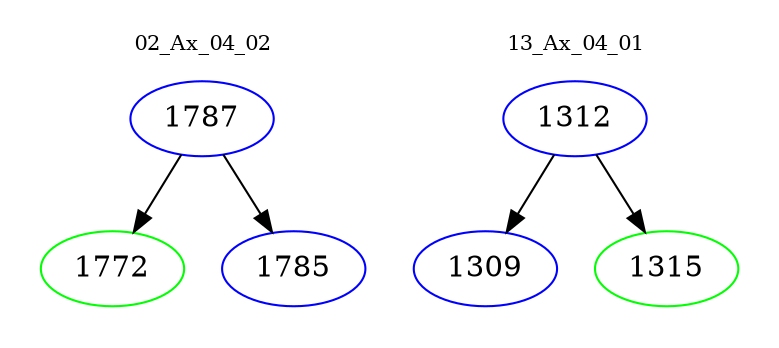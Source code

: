 digraph{
subgraph cluster_0 {
color = white
label = "02_Ax_04_02";
fontsize=10;
T0_1787 [label="1787", color="blue"]
T0_1787 -> T0_1772 [color="black"]
T0_1772 [label="1772", color="green"]
T0_1787 -> T0_1785 [color="black"]
T0_1785 [label="1785", color="blue"]
}
subgraph cluster_1 {
color = white
label = "13_Ax_04_01";
fontsize=10;
T1_1312 [label="1312", color="blue"]
T1_1312 -> T1_1309 [color="black"]
T1_1309 [label="1309", color="blue"]
T1_1312 -> T1_1315 [color="black"]
T1_1315 [label="1315", color="green"]
}
}
